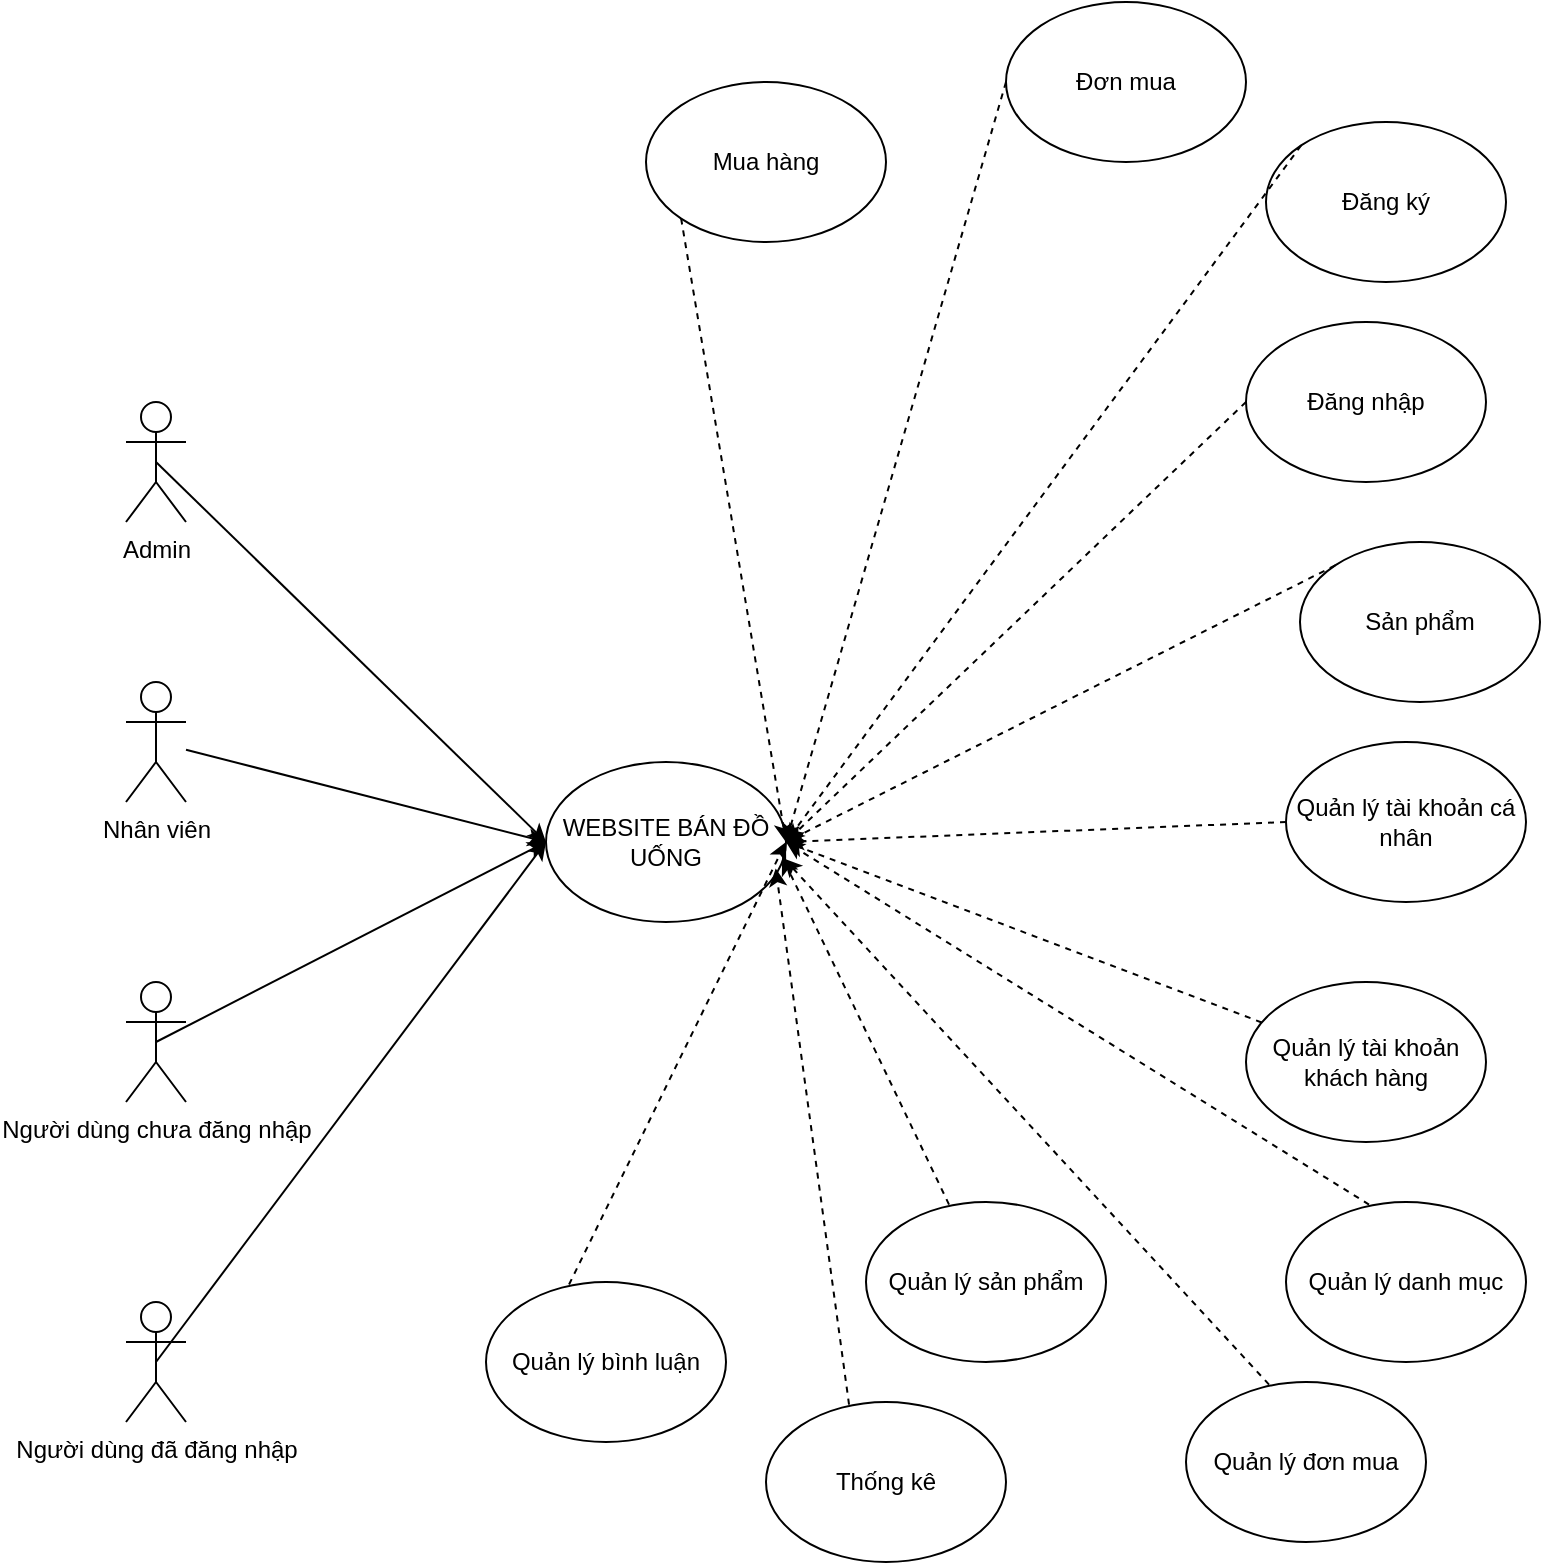 <mxfile version="22.1.2" type="github" pages="2">
  <diagram name="Trang-1" id="LE5ST5JqmTWKM6O9tlin">
    <mxGraphModel dx="1189" dy="754" grid="1" gridSize="10" guides="1" tooltips="1" connect="1" arrows="1" fold="1" page="1" pageScale="1" pageWidth="827" pageHeight="1169" math="0" shadow="0">
      <root>
        <mxCell id="0" />
        <mxCell id="1" parent="0" />
        <mxCell id="e_DF6yTAuLV_D-v6HtF5-1" value="Người dùng chưa đăng nhập" style="shape=umlActor;verticalLabelPosition=bottom;verticalAlign=top;html=1;outlineConnect=0;" parent="1" vertex="1">
          <mxGeometry x="120" y="530" width="30" height="60" as="geometry" />
        </mxCell>
        <mxCell id="e_DF6yTAuLV_D-v6HtF5-3" value="Admin" style="shape=umlActor;verticalLabelPosition=bottom;verticalAlign=top;html=1;outlineConnect=0;" parent="1" vertex="1">
          <mxGeometry x="120" y="240" width="30" height="60" as="geometry" />
        </mxCell>
        <mxCell id="e_DF6yTAuLV_D-v6HtF5-4" value="Người dùng đã đăng nhập" style="shape=umlActor;verticalLabelPosition=bottom;verticalAlign=top;html=1;outlineConnect=0;" parent="1" vertex="1">
          <mxGeometry x="120" y="690" width="30" height="60" as="geometry" />
        </mxCell>
        <mxCell id="e_DF6yTAuLV_D-v6HtF5-5" value="Nhân viên" style="shape=umlActor;verticalLabelPosition=bottom;verticalAlign=top;html=1;outlineConnect=0;" parent="1" vertex="1">
          <mxGeometry x="120" y="380" width="30" height="60" as="geometry" />
        </mxCell>
        <mxCell id="e_DF6yTAuLV_D-v6HtF5-9" value="WEBSITE BÁN ĐỒ UỐNG" style="ellipse;whiteSpace=wrap;html=1;" parent="1" vertex="1">
          <mxGeometry x="330" y="420" width="120" height="80" as="geometry" />
        </mxCell>
        <mxCell id="e_DF6yTAuLV_D-v6HtF5-11" value="" style="endArrow=classic;html=1;rounded=0;entryX=0;entryY=0.5;entryDx=0;entryDy=0;exitX=0.5;exitY=0.5;exitDx=0;exitDy=0;exitPerimeter=0;" parent="1" source="e_DF6yTAuLV_D-v6HtF5-1" target="e_DF6yTAuLV_D-v6HtF5-9" edge="1">
          <mxGeometry width="50" height="50" relative="1" as="geometry">
            <mxPoint x="150" y="570" as="sourcePoint" />
            <mxPoint x="200" y="520" as="targetPoint" />
          </mxGeometry>
        </mxCell>
        <mxCell id="e_DF6yTAuLV_D-v6HtF5-12" value="" style="endArrow=classic;html=1;rounded=0;entryX=0;entryY=0.5;entryDx=0;entryDy=0;exitX=0.5;exitY=0.5;exitDx=0;exitDy=0;exitPerimeter=0;" parent="1" source="e_DF6yTAuLV_D-v6HtF5-4" target="e_DF6yTAuLV_D-v6HtF5-9" edge="1">
          <mxGeometry width="50" height="50" relative="1" as="geometry">
            <mxPoint x="150" y="570" as="sourcePoint" />
            <mxPoint x="200" y="520" as="targetPoint" />
          </mxGeometry>
        </mxCell>
        <mxCell id="e_DF6yTAuLV_D-v6HtF5-13" value="" style="endArrow=classic;html=1;rounded=0;entryX=0;entryY=0.5;entryDx=0;entryDy=0;" parent="1" source="e_DF6yTAuLV_D-v6HtF5-5" target="e_DF6yTAuLV_D-v6HtF5-9" edge="1">
          <mxGeometry width="50" height="50" relative="1" as="geometry">
            <mxPoint x="150" y="570" as="sourcePoint" />
            <mxPoint x="200" y="520" as="targetPoint" />
          </mxGeometry>
        </mxCell>
        <mxCell id="e_DF6yTAuLV_D-v6HtF5-14" value="" style="endArrow=classic;html=1;rounded=0;entryX=0;entryY=0.5;entryDx=0;entryDy=0;exitX=0.5;exitY=0.5;exitDx=0;exitDy=0;exitPerimeter=0;" parent="1" source="e_DF6yTAuLV_D-v6HtF5-3" target="e_DF6yTAuLV_D-v6HtF5-9" edge="1">
          <mxGeometry width="50" height="50" relative="1" as="geometry">
            <mxPoint x="150" y="570" as="sourcePoint" />
            <mxPoint x="200" y="520" as="targetPoint" />
          </mxGeometry>
        </mxCell>
        <mxCell id="e_DF6yTAuLV_D-v6HtF5-16" value="Sản phẩm" style="ellipse;whiteSpace=wrap;html=1;" parent="1" vertex="1">
          <mxGeometry x="707" y="310" width="120" height="80" as="geometry" />
        </mxCell>
        <mxCell id="e_DF6yTAuLV_D-v6HtF5-17" value="Đăng ký" style="ellipse;whiteSpace=wrap;html=1;" parent="1" vertex="1">
          <mxGeometry x="690" y="100" width="120" height="80" as="geometry" />
        </mxCell>
        <mxCell id="e_DF6yTAuLV_D-v6HtF5-18" value="Đơn mua" style="ellipse;whiteSpace=wrap;html=1;" parent="1" vertex="1">
          <mxGeometry x="560" y="40" width="120" height="80" as="geometry" />
        </mxCell>
        <mxCell id="e_DF6yTAuLV_D-v6HtF5-19" value="Quản lý tài khoản cá nhân" style="ellipse;whiteSpace=wrap;html=1;" parent="1" vertex="1">
          <mxGeometry x="700" y="410" width="120" height="80" as="geometry" />
        </mxCell>
        <mxCell id="e_DF6yTAuLV_D-v6HtF5-20" value="Mua hàng" style="ellipse;whiteSpace=wrap;html=1;" parent="1" vertex="1">
          <mxGeometry x="380" y="80" width="120" height="80" as="geometry" />
        </mxCell>
        <mxCell id="e_DF6yTAuLV_D-v6HtF5-24" value="" style="endArrow=classic;html=1;rounded=0;entryX=1;entryY=0.5;entryDx=0;entryDy=0;exitX=0;exitY=1;exitDx=0;exitDy=0;dashed=1;" parent="1" source="e_DF6yTAuLV_D-v6HtF5-20" target="e_DF6yTAuLV_D-v6HtF5-9" edge="1">
          <mxGeometry width="50" height="50" relative="1" as="geometry">
            <mxPoint x="410" y="570" as="sourcePoint" />
            <mxPoint x="460" y="520" as="targetPoint" />
          </mxGeometry>
        </mxCell>
        <mxCell id="e_DF6yTAuLV_D-v6HtF5-25" value="" style="endArrow=classic;html=1;rounded=0;entryX=1;entryY=0.5;entryDx=0;entryDy=0;exitX=0;exitY=0.5;exitDx=0;exitDy=0;dashed=1;" parent="1" source="e_DF6yTAuLV_D-v6HtF5-19" target="e_DF6yTAuLV_D-v6HtF5-9" edge="1">
          <mxGeometry width="50" height="50" relative="1" as="geometry">
            <mxPoint x="410" y="570" as="sourcePoint" />
            <mxPoint x="460" y="520" as="targetPoint" />
          </mxGeometry>
        </mxCell>
        <mxCell id="e_DF6yTAuLV_D-v6HtF5-26" value="" style="endArrow=classic;html=1;rounded=0;entryX=1;entryY=0.5;entryDx=0;entryDy=0;exitX=0;exitY=0.5;exitDx=0;exitDy=0;dashed=1;" parent="1" source="e_DF6yTAuLV_D-v6HtF5-18" target="e_DF6yTAuLV_D-v6HtF5-9" edge="1">
          <mxGeometry width="50" height="50" relative="1" as="geometry">
            <mxPoint x="410" y="570" as="sourcePoint" />
            <mxPoint x="460" y="520" as="targetPoint" />
          </mxGeometry>
        </mxCell>
        <mxCell id="e_DF6yTAuLV_D-v6HtF5-27" value="" style="endArrow=classic;html=1;rounded=0;exitX=0;exitY=0;exitDx=0;exitDy=0;dashed=1;" parent="1" source="e_DF6yTAuLV_D-v6HtF5-17" edge="1">
          <mxGeometry width="50" height="50" relative="1" as="geometry">
            <mxPoint x="410" y="570" as="sourcePoint" />
            <mxPoint x="450" y="460" as="targetPoint" />
          </mxGeometry>
        </mxCell>
        <mxCell id="e_DF6yTAuLV_D-v6HtF5-28" value="" style="endArrow=classic;html=1;rounded=0;entryX=1;entryY=0.5;entryDx=0;entryDy=0;exitX=0;exitY=0;exitDx=0;exitDy=0;dashed=1;" parent="1" source="e_DF6yTAuLV_D-v6HtF5-16" target="e_DF6yTAuLV_D-v6HtF5-9" edge="1">
          <mxGeometry width="50" height="50" relative="1" as="geometry">
            <mxPoint x="410" y="570" as="sourcePoint" />
            <mxPoint x="460" y="520" as="targetPoint" />
          </mxGeometry>
        </mxCell>
        <mxCell id="9szWvoPitaLKR_dvQlTz-1" value="Quản lý tài khoản khách hàng" style="ellipse;whiteSpace=wrap;html=1;" parent="1" vertex="1">
          <mxGeometry x="680" y="530" width="120" height="80" as="geometry" />
        </mxCell>
        <mxCell id="9szWvoPitaLKR_dvQlTz-2" value="Đăng nhập" style="ellipse;whiteSpace=wrap;html=1;" parent="1" vertex="1">
          <mxGeometry x="680" y="200" width="120" height="80" as="geometry" />
        </mxCell>
        <mxCell id="9szWvoPitaLKR_dvQlTz-3" value="" style="endArrow=classic;html=1;rounded=0;exitX=0;exitY=0.5;exitDx=0;exitDy=0;entryX=1;entryY=0.5;entryDx=0;entryDy=0;dashed=1;" parent="1" source="9szWvoPitaLKR_dvQlTz-2" target="e_DF6yTAuLV_D-v6HtF5-9" edge="1">
          <mxGeometry width="50" height="50" relative="1" as="geometry">
            <mxPoint x="735" y="282" as="sourcePoint" />
            <mxPoint x="460" y="470" as="targetPoint" />
          </mxGeometry>
        </mxCell>
        <mxCell id="9szWvoPitaLKR_dvQlTz-4" value="" style="endArrow=classic;html=1;rounded=0;entryX=1;entryY=0.5;entryDx=0;entryDy=0;dashed=1;" parent="1" source="9szWvoPitaLKR_dvQlTz-1" target="e_DF6yTAuLV_D-v6HtF5-9" edge="1">
          <mxGeometry width="50" height="50" relative="1" as="geometry">
            <mxPoint x="745" y="292" as="sourcePoint" />
            <mxPoint x="470" y="480" as="targetPoint" />
          </mxGeometry>
        </mxCell>
        <mxCell id="9szWvoPitaLKR_dvQlTz-5" value="Quản lý danh mục" style="ellipse;whiteSpace=wrap;html=1;" parent="1" vertex="1">
          <mxGeometry x="700" y="640" width="120" height="80" as="geometry" />
        </mxCell>
        <mxCell id="9szWvoPitaLKR_dvQlTz-6" value="" style="endArrow=classic;html=1;rounded=0;exitX=0.346;exitY=0.016;exitDx=0;exitDy=0;exitPerimeter=0;entryX=1;entryY=0.5;entryDx=0;entryDy=0;dashed=1;" parent="1" source="9szWvoPitaLKR_dvQlTz-5" target="e_DF6yTAuLV_D-v6HtF5-9" edge="1">
          <mxGeometry width="50" height="50" relative="1" as="geometry">
            <mxPoint x="655" y="648" as="sourcePoint" />
            <mxPoint x="400" y="570" as="targetPoint" />
          </mxGeometry>
        </mxCell>
        <mxCell id="9szWvoPitaLKR_dvQlTz-7" value="Quản lý sản phẩm" style="ellipse;whiteSpace=wrap;html=1;" parent="1" vertex="1">
          <mxGeometry x="490" y="640" width="120" height="80" as="geometry" />
        </mxCell>
        <mxCell id="9szWvoPitaLKR_dvQlTz-8" value="" style="endArrow=classic;html=1;rounded=0;exitX=0.346;exitY=0.016;exitDx=0;exitDy=0;exitPerimeter=0;entryX=0.984;entryY=0.592;entryDx=0;entryDy=0;entryPerimeter=0;dashed=1;" parent="1" source="9szWvoPitaLKR_dvQlTz-7" target="e_DF6yTAuLV_D-v6HtF5-9" edge="1">
          <mxGeometry width="50" height="50" relative="1" as="geometry">
            <mxPoint x="610" y="678" as="sourcePoint" />
            <mxPoint x="355" y="600" as="targetPoint" />
          </mxGeometry>
        </mxCell>
        <mxCell id="9szWvoPitaLKR_dvQlTz-9" value="Quản lý đơn mua" style="ellipse;whiteSpace=wrap;html=1;" parent="1" vertex="1">
          <mxGeometry x="650" y="730" width="120" height="80" as="geometry" />
        </mxCell>
        <mxCell id="9szWvoPitaLKR_dvQlTz-10" value="" style="endArrow=classic;html=1;rounded=0;exitX=0.346;exitY=0.016;exitDx=0;exitDy=0;exitPerimeter=0;entryX=0.991;entryY=0.603;entryDx=0;entryDy=0;entryPerimeter=0;dashed=1;" parent="1" source="9szWvoPitaLKR_dvQlTz-9" target="e_DF6yTAuLV_D-v6HtF5-9" edge="1">
          <mxGeometry width="50" height="50" relative="1" as="geometry">
            <mxPoint x="555" y="713" as="sourcePoint" />
            <mxPoint x="300" y="635" as="targetPoint" />
          </mxGeometry>
        </mxCell>
        <mxCell id="9szWvoPitaLKR_dvQlTz-11" value="Thống kê" style="ellipse;whiteSpace=wrap;html=1;" parent="1" vertex="1">
          <mxGeometry x="440" y="740" width="120" height="80" as="geometry" />
        </mxCell>
        <mxCell id="9szWvoPitaLKR_dvQlTz-12" value="" style="endArrow=classic;html=1;rounded=0;exitX=0.346;exitY=0.016;exitDx=0;exitDy=0;exitPerimeter=0;entryX=0.957;entryY=0.665;entryDx=0;entryDy=0;entryPerimeter=0;dashed=1;" parent="1" source="9szWvoPitaLKR_dvQlTz-11" target="e_DF6yTAuLV_D-v6HtF5-9" edge="1">
          <mxGeometry width="50" height="50" relative="1" as="geometry">
            <mxPoint x="615" y="688" as="sourcePoint" />
            <mxPoint x="360" y="610" as="targetPoint" />
          </mxGeometry>
        </mxCell>
        <mxCell id="9szWvoPitaLKR_dvQlTz-13" value="Quản lý bình luận" style="ellipse;whiteSpace=wrap;html=1;" parent="1" vertex="1">
          <mxGeometry x="300" y="680" width="120" height="80" as="geometry" />
        </mxCell>
        <mxCell id="9szWvoPitaLKR_dvQlTz-14" value="" style="endArrow=classic;html=1;rounded=0;exitX=0.346;exitY=0.016;exitDx=0;exitDy=0;exitPerimeter=0;entryX=1;entryY=0.5;entryDx=0;entryDy=0;dashed=1;" parent="1" source="9szWvoPitaLKR_dvQlTz-13" target="e_DF6yTAuLV_D-v6HtF5-9" edge="1">
          <mxGeometry width="50" height="50" relative="1" as="geometry">
            <mxPoint x="565" y="662" as="sourcePoint" />
            <mxPoint x="310" y="584" as="targetPoint" />
          </mxGeometry>
        </mxCell>
      </root>
    </mxGraphModel>
  </diagram>
  <diagram id="Zil39-c4zS7XawyliA8Z" name="Trang-2">
    <mxGraphModel dx="1929" dy="1091" grid="1" gridSize="10" guides="1" tooltips="1" connect="1" arrows="1" fold="1" page="1" pageScale="1" pageWidth="827" pageHeight="1169" math="0" shadow="0">
      <root>
        <mxCell id="0" />
        <mxCell id="1" parent="0" />
        <mxCell id="gdIYdDyOoyrGE-L6zh9g-1" value="Admin" style="shape=umlActor;verticalLabelPosition=bottom;verticalAlign=top;html=1;outlineConnect=0;" parent="1" vertex="1">
          <mxGeometry x="100" y="80" width="30" height="60" as="geometry" />
        </mxCell>
        <mxCell id="gdIYdDyOoyrGE-L6zh9g-2" value="Chức năng đăng nhập quản trị viên" style="ellipse;whiteSpace=wrap;html=1;" parent="1" vertex="1">
          <mxGeometry x="300" y="130" width="120" height="80" as="geometry" />
        </mxCell>
        <mxCell id="gdIYdDyOoyrGE-L6zh9g-3" value="Nhân viên" style="shape=umlActor;verticalLabelPosition=bottom;verticalAlign=top;html=1;outlineConnect=0;" parent="1" vertex="1">
          <mxGeometry x="100" y="210" width="30" height="60" as="geometry" />
        </mxCell>
        <mxCell id="gdIYdDyOoyrGE-L6zh9g-4" value="Chức năng đăng nhập" style="ellipse;whiteSpace=wrap;html=1;" parent="1" vertex="1">
          <mxGeometry x="590" y="130" width="120" height="80" as="geometry" />
        </mxCell>
        <mxCell id="gdIYdDyOoyrGE-L6zh9g-5" value="" style="endArrow=classic;html=1;rounded=0;entryX=0;entryY=0.5;entryDx=0;entryDy=0;exitX=0.5;exitY=0.5;exitDx=0;exitDy=0;exitPerimeter=0;" parent="1" source="gdIYdDyOoyrGE-L6zh9g-3" target="gdIYdDyOoyrGE-L6zh9g-2" edge="1">
          <mxGeometry width="50" height="50" relative="1" as="geometry">
            <mxPoint x="190" y="240" as="sourcePoint" />
            <mxPoint x="240" y="190" as="targetPoint" />
          </mxGeometry>
        </mxCell>
        <mxCell id="gdIYdDyOoyrGE-L6zh9g-6" value="" style="endArrow=classic;html=1;rounded=0;entryX=0;entryY=0.5;entryDx=0;entryDy=0;exitX=0.5;exitY=0.5;exitDx=0;exitDy=0;exitPerimeter=0;" parent="1" source="gdIYdDyOoyrGE-L6zh9g-1" target="gdIYdDyOoyrGE-L6zh9g-2" edge="1">
          <mxGeometry width="50" height="50" relative="1" as="geometry">
            <mxPoint x="260" y="220" as="sourcePoint" />
            <mxPoint x="310" y="170" as="targetPoint" />
          </mxGeometry>
        </mxCell>
        <mxCell id="gdIYdDyOoyrGE-L6zh9g-7" value="" style="endArrow=classic;html=1;rounded=0;entryX=1;entryY=0.5;entryDx=0;entryDy=0;exitX=0;exitY=0.5;exitDx=0;exitDy=0;" parent="1" source="gdIYdDyOoyrGE-L6zh9g-4" target="gdIYdDyOoyrGE-L6zh9g-2" edge="1">
          <mxGeometry width="50" height="50" relative="1" as="geometry">
            <mxPoint x="440" y="240" as="sourcePoint" />
            <mxPoint x="490" y="190" as="targetPoint" />
          </mxGeometry>
        </mxCell>
        <mxCell id="gdIYdDyOoyrGE-L6zh9g-8" value="Người dùng" style="shape=umlActor;verticalLabelPosition=bottom;verticalAlign=top;html=1;outlineConnect=0;" parent="1" vertex="1">
          <mxGeometry x="110" y="450" width="30" height="60" as="geometry" />
        </mxCell>
        <mxCell id="gdIYdDyOoyrGE-L6zh9g-9" value="Chức năng đăng nhập của người dùng" style="ellipse;whiteSpace=wrap;html=1;" parent="1" vertex="1">
          <mxGeometry x="310" y="440" width="150" height="90" as="geometry" />
        </mxCell>
        <mxCell id="gdIYdDyOoyrGE-L6zh9g-10" value="Chức năng quên mật khẩu" style="ellipse;whiteSpace=wrap;html=1;" parent="1" vertex="1">
          <mxGeometry x="600" y="545" width="120" height="80" as="geometry" />
        </mxCell>
        <mxCell id="gdIYdDyOoyrGE-L6zh9g-11" value="Chức năng đăng nhập" style="ellipse;whiteSpace=wrap;html=1;" parent="1" vertex="1">
          <mxGeometry x="600" y="380" width="120" height="80" as="geometry" />
        </mxCell>
        <mxCell id="gdIYdDyOoyrGE-L6zh9g-12" value="" style="endArrow=classic;html=1;rounded=0;exitX=0.5;exitY=0.5;exitDx=0;exitDy=0;exitPerimeter=0;" parent="1" source="gdIYdDyOoyrGE-L6zh9g-8" edge="1">
          <mxGeometry width="50" height="50" relative="1" as="geometry">
            <mxPoint x="270" y="530" as="sourcePoint" />
            <mxPoint x="310" y="480" as="targetPoint" />
          </mxGeometry>
        </mxCell>
        <mxCell id="gdIYdDyOoyrGE-L6zh9g-13" value="" style="endArrow=classic;html=1;rounded=0;exitX=-0.011;exitY=0.553;exitDx=0;exitDy=0;exitPerimeter=0;entryX=1;entryY=0.5;entryDx=0;entryDy=0;" parent="1" target="gdIYdDyOoyrGE-L6zh9g-9" edge="1">
          <mxGeometry width="50" height="50" relative="1" as="geometry">
            <mxPoint x="600.0" y="424.24" as="sourcePoint" />
            <mxPoint x="427.712" y="466.338" as="targetPoint" />
          </mxGeometry>
        </mxCell>
        <mxCell id="gdIYdDyOoyrGE-L6zh9g-14" value="" style="endArrow=classic;html=1;rounded=0;entryX=0.989;entryY=0.421;entryDx=0;entryDy=0;entryPerimeter=0;exitX=0;exitY=0.5;exitDx=0;exitDy=0;" parent="1" source="gdIYdDyOoyrGE-L6zh9g-10" target="gdIYdDyOoyrGE-L6zh9g-9" edge="1">
          <mxGeometry width="50" height="50" relative="1" as="geometry">
            <mxPoint x="440" y="570" as="sourcePoint" />
            <mxPoint x="490" y="520" as="targetPoint" />
          </mxGeometry>
        </mxCell>
        <mxCell id="gdIYdDyOoyrGE-L6zh9g-30" value="Chức năng nhập mã giảm giá" style="ellipse;whiteSpace=wrap;html=1;" parent="1" vertex="1">
          <mxGeometry x="600" y="1010" width="120" height="80" as="geometry" />
        </mxCell>
        <mxCell id="gdIYdDyOoyrGE-L6zh9g-31" value="Người dùng chưa đăng nhập" style="shape=umlActor;verticalLabelPosition=bottom;verticalAlign=top;html=1;outlineConnect=0;" parent="1" vertex="1">
          <mxGeometry x="100" y="772.5" width="30" height="60" as="geometry" />
        </mxCell>
        <mxCell id="gdIYdDyOoyrGE-L6zh9g-32" value="Chức năng mua hàng" style="ellipse;whiteSpace=wrap;html=1;" parent="1" vertex="1">
          <mxGeometry x="300" y="807.5" width="145" height="95" as="geometry" />
        </mxCell>
        <mxCell id="gdIYdDyOoyrGE-L6zh9g-33" value="Người dùng đã đăng nhập" style="shape=umlActor;verticalLabelPosition=bottom;verticalAlign=top;html=1;outlineConnect=0;" parent="1" vertex="1">
          <mxGeometry x="100" y="902.5" width="30" height="60" as="geometry" />
        </mxCell>
        <mxCell id="gdIYdDyOoyrGE-L6zh9g-34" value="Nhập thông tin mua hàng" style="ellipse;whiteSpace=wrap;html=1;" parent="1" vertex="1">
          <mxGeometry x="590" y="822.5" width="120" height="80" as="geometry" />
        </mxCell>
        <mxCell id="gdIYdDyOoyrGE-L6zh9g-35" value="" style="endArrow=classic;html=1;rounded=0;entryX=0;entryY=0.5;entryDx=0;entryDy=0;exitX=0.5;exitY=0.5;exitDx=0;exitDy=0;exitPerimeter=0;" parent="1" source="gdIYdDyOoyrGE-L6zh9g-33" target="gdIYdDyOoyrGE-L6zh9g-32" edge="1">
          <mxGeometry width="50" height="50" relative="1" as="geometry">
            <mxPoint x="190" y="932.5" as="sourcePoint" />
            <mxPoint x="240" y="882.5" as="targetPoint" />
          </mxGeometry>
        </mxCell>
        <mxCell id="gdIYdDyOoyrGE-L6zh9g-36" value="" style="endArrow=classic;html=1;rounded=0;entryX=0;entryY=0.5;entryDx=0;entryDy=0;exitX=0.5;exitY=0.5;exitDx=0;exitDy=0;exitPerimeter=0;" parent="1" source="gdIYdDyOoyrGE-L6zh9g-31" target="gdIYdDyOoyrGE-L6zh9g-32" edge="1">
          <mxGeometry width="50" height="50" relative="1" as="geometry">
            <mxPoint x="260" y="912.5" as="sourcePoint" />
            <mxPoint x="310" y="862.5" as="targetPoint" />
          </mxGeometry>
        </mxCell>
        <mxCell id="gdIYdDyOoyrGE-L6zh9g-37" value="" style="endArrow=classic;html=1;rounded=0;entryX=1;entryY=0.5;entryDx=0;entryDy=0;exitX=0;exitY=0.5;exitDx=0;exitDy=0;" parent="1" source="gdIYdDyOoyrGE-L6zh9g-34" target="gdIYdDyOoyrGE-L6zh9g-32" edge="1">
          <mxGeometry width="50" height="50" relative="1" as="geometry">
            <mxPoint x="440" y="932.5" as="sourcePoint" />
            <mxPoint x="490" y="882.5" as="targetPoint" />
          </mxGeometry>
        </mxCell>
        <mxCell id="gdIYdDyOoyrGE-L6zh9g-39" value="Thêm giỏ hàng" style="ellipse;whiteSpace=wrap;html=1;" parent="1" vertex="1">
          <mxGeometry x="590" y="687.5" width="120" height="80" as="geometry" />
        </mxCell>
        <mxCell id="gdIYdDyOoyrGE-L6zh9g-40" value="" style="endArrow=classic;html=1;rounded=0;exitX=0.037;exitY=0.299;exitDx=0;exitDy=0;exitPerimeter=0;" parent="1" source="gdIYdDyOoyrGE-L6zh9g-30" edge="1">
          <mxGeometry width="50" height="50" relative="1" as="geometry">
            <mxPoint x="600" y="1042.5" as="sourcePoint" />
            <mxPoint x="445" y="857.5" as="targetPoint" />
          </mxGeometry>
        </mxCell>
        <mxCell id="gdIYdDyOoyrGE-L6zh9g-41" value="" style="endArrow=classic;html=1;rounded=0;exitX=0;exitY=0.5;exitDx=0;exitDy=0;entryX=0.993;entryY=0.532;entryDx=0;entryDy=0;entryPerimeter=0;" parent="1" source="gdIYdDyOoyrGE-L6zh9g-39" target="gdIYdDyOoyrGE-L6zh9g-32" edge="1">
          <mxGeometry width="50" height="50" relative="1" as="geometry">
            <mxPoint x="385" y="897.5" as="sourcePoint" />
            <mxPoint x="415" y="867.5" as="targetPoint" />
          </mxGeometry>
        </mxCell>
        <mxCell id="ChWsdMEYth3BgmR_pN5C-75" value="Admin" style="shape=umlActor;verticalLabelPosition=bottom;verticalAlign=top;html=1;outlineConnect=0;" parent="1" vertex="1">
          <mxGeometry x="1990" y="190" width="30" height="60" as="geometry" />
        </mxCell>
        <mxCell id="ChWsdMEYth3BgmR_pN5C-76" value="WEBSITE BÁN ĐỒ UỐNG" style="rounded=1;whiteSpace=wrap;html=1;" parent="1" vertex="1">
          <mxGeometry x="1710" y="535" width="120" height="60" as="geometry" />
        </mxCell>
        <mxCell id="ChWsdMEYth3BgmR_pN5C-77" value="Người dùng đã đăng nhập" style="shape=umlActor;verticalLabelPosition=bottom;verticalAlign=top;html=1;outlineConnect=0;" parent="1" vertex="1">
          <mxGeometry x="1980" y="910" width="30" height="60" as="geometry" />
        </mxCell>
        <mxCell id="ChWsdMEYth3BgmR_pN5C-78" value="Người dùng đã đăng nhập" style="shape=umlActor;verticalLabelPosition=bottom;verticalAlign=top;html=1;outlineConnect=0;" parent="1" vertex="1">
          <mxGeometry x="2070" y="535" width="30" height="60" as="geometry" />
        </mxCell>
        <mxCell id="ChWsdMEYth3BgmR_pN5C-79" value="&amp;nbsp;Quản lý danh mục" style="ellipse;whiteSpace=wrap;html=1;" parent="1" vertex="1">
          <mxGeometry x="1935" y="20" width="120" height="80" as="geometry" />
        </mxCell>
        <mxCell id="ChWsdMEYth3BgmR_pN5C-80" value="&amp;nbsp;Quản lý sản phẩm" style="ellipse;whiteSpace=wrap;html=1;" parent="1" vertex="1">
          <mxGeometry x="2130" y="30" width="120" height="80" as="geometry" />
        </mxCell>
        <mxCell id="ChWsdMEYth3BgmR_pN5C-81" value="&amp;nbsp;Quản lý tài khoản khách hàng" style="ellipse;whiteSpace=wrap;html=1;" parent="1" vertex="1">
          <mxGeometry x="2280" y="70" width="120" height="80" as="geometry" />
        </mxCell>
        <mxCell id="ChWsdMEYth3BgmR_pN5C-82" value="Quản&amp;nbsp; lý bình luận" style="ellipse;whiteSpace=wrap;html=1;" parent="1" vertex="1">
          <mxGeometry x="2210" y="180" width="120" height="80" as="geometry" />
        </mxCell>
        <mxCell id="ChWsdMEYth3BgmR_pN5C-83" value="" style="endArrow=classic;html=1;rounded=0;entryX=0;entryY=1;entryDx=0;entryDy=0;exitX=0.5;exitY=0.5;exitDx=0;exitDy=0;exitPerimeter=0;" parent="1" source="ChWsdMEYth3BgmR_pN5C-75" target="ChWsdMEYth3BgmR_pN5C-79" edge="1">
          <mxGeometry width="50" height="50" relative="1" as="geometry">
            <mxPoint x="2010" y="270" as="sourcePoint" />
            <mxPoint x="2060" y="220" as="targetPoint" />
          </mxGeometry>
        </mxCell>
        <mxCell id="ChWsdMEYth3BgmR_pN5C-84" value="" style="endArrow=classic;html=1;rounded=0;entryX=0;entryY=0;entryDx=0;entryDy=0;exitX=0.5;exitY=0.5;exitDx=0;exitDy=0;exitPerimeter=0;" parent="1" source="ChWsdMEYth3BgmR_pN5C-75" target="ChWsdMEYth3BgmR_pN5C-82" edge="1">
          <mxGeometry width="50" height="50" relative="1" as="geometry">
            <mxPoint x="2070" y="300" as="sourcePoint" />
            <mxPoint x="2110" y="250" as="targetPoint" />
          </mxGeometry>
        </mxCell>
        <mxCell id="ChWsdMEYth3BgmR_pN5C-85" value="" style="endArrow=classic;html=1;rounded=0;entryX=0;entryY=0.5;entryDx=0;entryDy=0;exitX=0.5;exitY=0.5;exitDx=0;exitDy=0;exitPerimeter=0;" parent="1" source="ChWsdMEYth3BgmR_pN5C-75" target="ChWsdMEYth3BgmR_pN5C-81" edge="1">
          <mxGeometry width="50" height="50" relative="1" as="geometry">
            <mxPoint x="2070" y="300" as="sourcePoint" />
            <mxPoint x="2120" y="250" as="targetPoint" />
          </mxGeometry>
        </mxCell>
        <mxCell id="ChWsdMEYth3BgmR_pN5C-86" value="" style="endArrow=classic;html=1;rounded=0;entryX=0;entryY=1;entryDx=0;entryDy=0;exitX=0.5;exitY=0.5;exitDx=0;exitDy=0;exitPerimeter=0;" parent="1" source="ChWsdMEYth3BgmR_pN5C-75" target="ChWsdMEYth3BgmR_pN5C-80" edge="1">
          <mxGeometry width="50" height="50" relative="1" as="geometry">
            <mxPoint x="2070" y="300" as="sourcePoint" />
            <mxPoint x="2120" y="250" as="targetPoint" />
          </mxGeometry>
        </mxCell>
        <mxCell id="ChWsdMEYth3BgmR_pN5C-87" value="" style="endArrow=classic;html=1;rounded=0;entryX=0.942;entryY=-0.006;entryDx=0;entryDy=0;entryPerimeter=0;exitX=0.5;exitY=0.5;exitDx=0;exitDy=0;exitPerimeter=0;" parent="1" source="ChWsdMEYth3BgmR_pN5C-75" target="ChWsdMEYth3BgmR_pN5C-76" edge="1">
          <mxGeometry width="50" height="50" relative="1" as="geometry">
            <mxPoint x="2070" y="370" as="sourcePoint" />
            <mxPoint x="2120" y="320" as="targetPoint" />
          </mxGeometry>
        </mxCell>
        <mxCell id="ChWsdMEYth3BgmR_pN5C-88" value="" style="endArrow=classic;html=1;rounded=0;entryX=0.918;entryY=0.978;entryDx=0;entryDy=0;entryPerimeter=0;exitX=0.5;exitY=0.5;exitDx=0;exitDy=0;exitPerimeter=0;" parent="1" source="ChWsdMEYth3BgmR_pN5C-77" target="ChWsdMEYth3BgmR_pN5C-76" edge="1">
          <mxGeometry width="50" height="50" relative="1" as="geometry">
            <mxPoint x="1920" y="480" as="sourcePoint" />
            <mxPoint x="1970" y="430" as="targetPoint" />
          </mxGeometry>
        </mxCell>
        <mxCell id="ChWsdMEYth3BgmR_pN5C-89" value="" style="endArrow=classic;html=1;rounded=0;entryX=1;entryY=0.5;entryDx=0;entryDy=0;exitX=0.5;exitY=0.5;exitDx=0;exitDy=0;exitPerimeter=0;" parent="1" source="ChWsdMEYth3BgmR_pN5C-78" target="ChWsdMEYth3BgmR_pN5C-76" edge="1">
          <mxGeometry width="50" height="50" relative="1" as="geometry">
            <mxPoint x="1920" y="480" as="sourcePoint" />
            <mxPoint x="1970" y="430" as="targetPoint" />
          </mxGeometry>
        </mxCell>
        <mxCell id="ChWsdMEYth3BgmR_pN5C-90" value="Tìm kiếm sản phẩm" style="ellipse;whiteSpace=wrap;html=1;" parent="1" vertex="1">
          <mxGeometry x="2180" y="350" width="120" height="80" as="geometry" />
        </mxCell>
        <mxCell id="ChWsdMEYth3BgmR_pN5C-91" value="Xem chi tiết sản phẩm" style="ellipse;whiteSpace=wrap;html=1;" parent="1" vertex="1">
          <mxGeometry x="2040" y="380" width="120" height="80" as="geometry" />
        </mxCell>
        <mxCell id="ChWsdMEYth3BgmR_pN5C-92" value="Mua hàng và thanh toán" style="ellipse;whiteSpace=wrap;html=1;" parent="1" vertex="1">
          <mxGeometry x="2310" y="515" width="120" height="80" as="geometry" />
        </mxCell>
        <mxCell id="ChWsdMEYth3BgmR_pN5C-93" value="Thêm sản phẩm vào giỏ hàng" style="ellipse;whiteSpace=wrap;html=1;" parent="1" vertex="1">
          <mxGeometry x="2290" y="420" width="120" height="80" as="geometry" />
        </mxCell>
        <mxCell id="ChWsdMEYth3BgmR_pN5C-94" value="Tìm kiếm sản phẩm" style="ellipse;whiteSpace=wrap;html=1;" parent="1" vertex="1">
          <mxGeometry x="2290" y="620" width="120" height="80" as="geometry" />
        </mxCell>
        <mxCell id="ChWsdMEYth3BgmR_pN5C-95" value="Đăng nhập, đăng ký, cập nhật thông&amp;nbsp; tài khoản" style="ellipse;whiteSpace=wrap;html=1;" parent="1" vertex="1">
          <mxGeometry x="2190" y="680" width="130" height="80" as="geometry" />
        </mxCell>
        <mxCell id="ChWsdMEYth3BgmR_pN5C-96" value="Bình luận" style="ellipse;whiteSpace=wrap;html=1;" parent="1" vertex="1">
          <mxGeometry x="2040" y="660" width="120" height="80" as="geometry" />
        </mxCell>
        <mxCell id="ChWsdMEYth3BgmR_pN5C-97" value="" style="endArrow=classic;html=1;rounded=0;entryX=0.5;entryY=0;entryDx=0;entryDy=0;exitX=0.5;exitY=0.5;exitDx=0;exitDy=0;exitPerimeter=0;" parent="1" source="ChWsdMEYth3BgmR_pN5C-78" target="ChWsdMEYth3BgmR_pN5C-96" edge="1">
          <mxGeometry width="50" height="50" relative="1" as="geometry">
            <mxPoint x="2030" y="600" as="sourcePoint" />
            <mxPoint x="2080" y="550" as="targetPoint" />
          </mxGeometry>
        </mxCell>
        <mxCell id="ChWsdMEYth3BgmR_pN5C-98" value="" style="endArrow=classic;html=1;rounded=0;exitX=0.5;exitY=0.5;exitDx=0;exitDy=0;exitPerimeter=0;" parent="1" source="ChWsdMEYth3BgmR_pN5C-78" target="ChWsdMEYth3BgmR_pN5C-95" edge="1">
          <mxGeometry width="50" height="50" relative="1" as="geometry">
            <mxPoint x="2080" y="570" as="sourcePoint" />
            <mxPoint x="2080" y="550" as="targetPoint" />
          </mxGeometry>
        </mxCell>
        <mxCell id="ChWsdMEYth3BgmR_pN5C-99" value="" style="endArrow=classic;html=1;rounded=0;entryX=0;entryY=0.5;entryDx=0;entryDy=0;exitX=0.5;exitY=0.5;exitDx=0;exitDy=0;exitPerimeter=0;" parent="1" source="ChWsdMEYth3BgmR_pN5C-78" target="ChWsdMEYth3BgmR_pN5C-94" edge="1">
          <mxGeometry width="50" height="50" relative="1" as="geometry">
            <mxPoint x="2030" y="600" as="sourcePoint" />
            <mxPoint x="2080" y="550" as="targetPoint" />
          </mxGeometry>
        </mxCell>
        <mxCell id="ChWsdMEYth3BgmR_pN5C-100" value="" style="endArrow=classic;html=1;rounded=0;entryX=0.003;entryY=0.548;entryDx=0;entryDy=0;entryPerimeter=0;exitX=0.5;exitY=0.5;exitDx=0;exitDy=0;exitPerimeter=0;" parent="1" source="ChWsdMEYth3BgmR_pN5C-78" target="ChWsdMEYth3BgmR_pN5C-92" edge="1">
          <mxGeometry width="50" height="50" relative="1" as="geometry">
            <mxPoint x="2030" y="600" as="sourcePoint" />
            <mxPoint x="2080" y="550" as="targetPoint" />
          </mxGeometry>
        </mxCell>
        <mxCell id="ChWsdMEYth3BgmR_pN5C-101" value="" style="endArrow=classic;html=1;rounded=0;entryX=0;entryY=1;entryDx=0;entryDy=0;exitX=0.5;exitY=0.5;exitDx=0;exitDy=0;exitPerimeter=0;" parent="1" source="ChWsdMEYth3BgmR_pN5C-78" target="ChWsdMEYth3BgmR_pN5C-93" edge="1">
          <mxGeometry width="50" height="50" relative="1" as="geometry">
            <mxPoint x="2030" y="600" as="sourcePoint" />
            <mxPoint x="2080" y="550" as="targetPoint" />
          </mxGeometry>
        </mxCell>
        <mxCell id="ChWsdMEYth3BgmR_pN5C-102" value="" style="endArrow=classic;html=1;rounded=0;entryX=0.327;entryY=0.978;entryDx=0;entryDy=0;entryPerimeter=0;exitX=0.5;exitY=0.5;exitDx=0;exitDy=0;exitPerimeter=0;" parent="1" source="ChWsdMEYth3BgmR_pN5C-78" target="ChWsdMEYth3BgmR_pN5C-90" edge="1">
          <mxGeometry width="50" height="50" relative="1" as="geometry">
            <mxPoint x="2165" y="500" as="sourcePoint" />
            <mxPoint x="2215" y="450" as="targetPoint" />
          </mxGeometry>
        </mxCell>
        <mxCell id="ChWsdMEYth3BgmR_pN5C-103" value="" style="endArrow=classic;html=1;rounded=0;entryX=0.445;entryY=0.991;entryDx=0;entryDy=0;entryPerimeter=0;exitX=0.5;exitY=0.5;exitDx=0;exitDy=0;exitPerimeter=0;" parent="1" source="ChWsdMEYth3BgmR_pN5C-78" target="ChWsdMEYth3BgmR_pN5C-91" edge="1">
          <mxGeometry width="50" height="50" relative="1" as="geometry">
            <mxPoint x="2050" y="515" as="sourcePoint" />
            <mxPoint x="2100" y="465" as="targetPoint" />
          </mxGeometry>
        </mxCell>
        <mxCell id="ChWsdMEYth3BgmR_pN5C-104" value="Tìm kiếm sản phẩm" style="ellipse;whiteSpace=wrap;html=1;" parent="1" vertex="1">
          <mxGeometry x="2270" y="880" width="120" height="80" as="geometry" />
        </mxCell>
        <mxCell id="ChWsdMEYth3BgmR_pN5C-105" value="Đăng Ký" style="ellipse;whiteSpace=wrap;html=1;" parent="1" vertex="1">
          <mxGeometry x="2100" y="1050" width="120" height="80" as="geometry" />
        </mxCell>
        <mxCell id="ChWsdMEYth3BgmR_pN5C-106" value="Xem chi tiết sản phẩm" style="ellipse;whiteSpace=wrap;html=1;" parent="1" vertex="1">
          <mxGeometry x="2100" y="780" width="120" height="80" as="geometry" />
        </mxCell>
        <mxCell id="ChWsdMEYth3BgmR_pN5C-107" value="" style="endArrow=classic;html=1;rounded=0;entryX=0.326;entryY=0.039;entryDx=0;entryDy=0;entryPerimeter=0;exitX=0.5;exitY=0.5;exitDx=0;exitDy=0;exitPerimeter=0;" parent="1" source="ChWsdMEYth3BgmR_pN5C-77" target="ChWsdMEYth3BgmR_pN5C-105" edge="1">
          <mxGeometry width="50" height="50" relative="1" as="geometry">
            <mxPoint x="2250" y="940" as="sourcePoint" />
            <mxPoint x="2300" y="890" as="targetPoint" />
          </mxGeometry>
        </mxCell>
        <mxCell id="ChWsdMEYth3BgmR_pN5C-108" value="" style="endArrow=classic;html=1;rounded=0;exitX=0.5;exitY=0.5;exitDx=0;exitDy=0;exitPerimeter=0;" parent="1" source="ChWsdMEYth3BgmR_pN5C-77" target="ChWsdMEYth3BgmR_pN5C-104" edge="1">
          <mxGeometry width="50" height="50" relative="1" as="geometry">
            <mxPoint x="2250" y="940" as="sourcePoint" />
            <mxPoint x="2300" y="890" as="targetPoint" />
          </mxGeometry>
        </mxCell>
        <mxCell id="ChWsdMEYth3BgmR_pN5C-109" value="" style="endArrow=classic;html=1;rounded=0;entryX=0;entryY=1;entryDx=0;entryDy=0;exitX=0.5;exitY=0.5;exitDx=0;exitDy=0;exitPerimeter=0;" parent="1" source="ChWsdMEYth3BgmR_pN5C-77" target="ChWsdMEYth3BgmR_pN5C-106" edge="1">
          <mxGeometry width="50" height="50" relative="1" as="geometry">
            <mxPoint x="2250" y="940" as="sourcePoint" />
            <mxPoint x="2300" y="890" as="targetPoint" />
          </mxGeometry>
        </mxCell>
        <mxCell id="ChWsdMEYth3BgmR_pN5C-110" value="&amp;nbsp;Thống kê" style="ellipse;whiteSpace=wrap;html=1;" parent="1" vertex="1">
          <mxGeometry x="2070" y="250" width="120" height="80" as="geometry" />
        </mxCell>
        <mxCell id="ChWsdMEYth3BgmR_pN5C-111" value="" style="endArrow=classic;html=1;rounded=0;entryX=0;entryY=0;entryDx=0;entryDy=0;exitX=0.5;exitY=0.5;exitDx=0;exitDy=0;exitPerimeter=0;" parent="1" source="ChWsdMEYth3BgmR_pN5C-75" target="ChWsdMEYth3BgmR_pN5C-110" edge="1">
          <mxGeometry width="50" height="50" relative="1" as="geometry">
            <mxPoint x="2000" y="220" as="sourcePoint" />
            <mxPoint x="2300" y="250" as="targetPoint" />
          </mxGeometry>
        </mxCell>
        <mxCell id="ChWsdMEYth3BgmR_pN5C-127" value="&amp;nbsp;Nhân viên" style="shape=umlActor;verticalLabelPosition=bottom;verticalAlign=top;html=1;outlineConnect=0;" parent="1" vertex="1">
          <mxGeometry x="955" y="950" width="30" height="60" as="geometry" />
        </mxCell>
        <mxCell id="ChWsdMEYth3BgmR_pN5C-128" value="Admin" style="shape=umlActor;verticalLabelPosition=bottom;verticalAlign=top;html=1;outlineConnect=0;" parent="1" vertex="1">
          <mxGeometry x="955" y="730" width="30" height="60" as="geometry" />
        </mxCell>
        <mxCell id="ChWsdMEYth3BgmR_pN5C-129" value="Chức năng quản lý sản phẩm" style="ellipse;whiteSpace=wrap;html=1;" parent="1" vertex="1">
          <mxGeometry x="1145" y="820" width="120" height="80" as="geometry" />
        </mxCell>
        <mxCell id="ChWsdMEYth3BgmR_pN5C-130" value="Thêm sản phẩm" style="ellipse;whiteSpace=wrap;html=1;" parent="1" vertex="1">
          <mxGeometry x="1265" y="660" width="120" height="80" as="geometry" />
        </mxCell>
        <mxCell id="ChWsdMEYth3BgmR_pN5C-131" value="Xuất danh sách sản phẩm" style="ellipse;whiteSpace=wrap;html=1;" parent="1" vertex="1">
          <mxGeometry x="1265" y="1040" width="120" height="80" as="geometry" />
        </mxCell>
        <mxCell id="ChWsdMEYth3BgmR_pN5C-132" value="Tìm kiếm sản phẩm" style="ellipse;whiteSpace=wrap;html=1;" parent="1" vertex="1">
          <mxGeometry x="1415" y="970" width="120" height="80" as="geometry" />
        </mxCell>
        <mxCell id="ChWsdMEYth3BgmR_pN5C-133" value="Xoá sản phẩm" style="ellipse;whiteSpace=wrap;html=1;" parent="1" vertex="1">
          <mxGeometry x="1505" y="840" width="120" height="80" as="geometry" />
        </mxCell>
        <mxCell id="ChWsdMEYth3BgmR_pN5C-134" value="Sửa sản phẩm" style="ellipse;whiteSpace=wrap;html=1;" parent="1" vertex="1">
          <mxGeometry x="1425" y="700" width="120" height="80" as="geometry" />
        </mxCell>
        <mxCell id="ChWsdMEYth3BgmR_pN5C-135" value="" style="endArrow=classic;html=1;rounded=0;entryX=0;entryY=0.5;entryDx=0;entryDy=0;exitX=0.5;exitY=0.5;exitDx=0;exitDy=0;exitPerimeter=0;" parent="1" source="ChWsdMEYth3BgmR_pN5C-128" target="ChWsdMEYth3BgmR_pN5C-129" edge="1">
          <mxGeometry width="50" height="50" relative="1" as="geometry">
            <mxPoint x="1045" y="880" as="sourcePoint" />
            <mxPoint x="1095" y="830" as="targetPoint" />
          </mxGeometry>
        </mxCell>
        <mxCell id="ChWsdMEYth3BgmR_pN5C-136" value="" style="endArrow=classic;html=1;rounded=0;exitX=0.5;exitY=0.5;exitDx=0;exitDy=0;exitPerimeter=0;entryX=0;entryY=0.5;entryDx=0;entryDy=0;" parent="1" source="ChWsdMEYth3BgmR_pN5C-127" target="ChWsdMEYth3BgmR_pN5C-129" edge="1">
          <mxGeometry width="50" height="50" relative="1" as="geometry">
            <mxPoint x="1045" y="880" as="sourcePoint" />
            <mxPoint x="1095" y="830" as="targetPoint" />
          </mxGeometry>
        </mxCell>
        <mxCell id="ChWsdMEYth3BgmR_pN5C-137" value="" style="endArrow=classic;html=1;rounded=0;entryX=1;entryY=0.5;entryDx=0;entryDy=0;exitX=0;exitY=1;exitDx=0;exitDy=0;" parent="1" source="ChWsdMEYth3BgmR_pN5C-134" target="ChWsdMEYth3BgmR_pN5C-129" edge="1">
          <mxGeometry width="50" height="50" relative="1" as="geometry">
            <mxPoint x="1295" y="880" as="sourcePoint" />
            <mxPoint x="1345" y="830" as="targetPoint" />
          </mxGeometry>
        </mxCell>
        <mxCell id="ChWsdMEYth3BgmR_pN5C-138" value="" style="endArrow=classic;html=1;rounded=0;exitX=0;exitY=0.5;exitDx=0;exitDy=0;" parent="1" source="ChWsdMEYth3BgmR_pN5C-133" edge="1">
          <mxGeometry width="50" height="50" relative="1" as="geometry">
            <mxPoint x="1295" y="880" as="sourcePoint" />
            <mxPoint x="1265" y="860" as="targetPoint" />
          </mxGeometry>
        </mxCell>
        <mxCell id="ChWsdMEYth3BgmR_pN5C-139" value="" style="endArrow=classic;html=1;rounded=0;exitX=0;exitY=1;exitDx=0;exitDy=0;entryX=0.999;entryY=0.488;entryDx=0;entryDy=0;entryPerimeter=0;" parent="1" source="ChWsdMEYth3BgmR_pN5C-130" target="ChWsdMEYth3BgmR_pN5C-129" edge="1">
          <mxGeometry width="50" height="50" relative="1" as="geometry">
            <mxPoint x="1295" y="880" as="sourcePoint" />
            <mxPoint x="1265" y="860" as="targetPoint" />
          </mxGeometry>
        </mxCell>
        <mxCell id="ChWsdMEYth3BgmR_pN5C-140" value="" style="endArrow=classic;html=1;rounded=0;entryX=1;entryY=0.5;entryDx=0;entryDy=0;exitX=0;exitY=0;exitDx=0;exitDy=0;" parent="1" source="ChWsdMEYth3BgmR_pN5C-132" target="ChWsdMEYth3BgmR_pN5C-129" edge="1">
          <mxGeometry width="50" height="50" relative="1" as="geometry">
            <mxPoint x="1295" y="880" as="sourcePoint" />
            <mxPoint x="1345" y="830" as="targetPoint" />
          </mxGeometry>
        </mxCell>
        <mxCell id="ChWsdMEYth3BgmR_pN5C-141" value="" style="endArrow=classic;html=1;rounded=0;exitX=0.5;exitY=0;exitDx=0;exitDy=0;entryX=1;entryY=0.5;entryDx=0;entryDy=0;" parent="1" target="ChWsdMEYth3BgmR_pN5C-129" edge="1">
          <mxGeometry width="50" height="50" relative="1" as="geometry">
            <mxPoint x="1326.8" y="1040" as="sourcePoint" />
            <mxPoint x="1265" y="854.72" as="targetPoint" />
          </mxGeometry>
        </mxCell>
        <mxCell id="ChWsdMEYth3BgmR_pN5C-142" value="&amp;nbsp;Nhân viên" style="shape=umlActor;verticalLabelPosition=bottom;verticalAlign=top;html=1;outlineConnect=0;" parent="1" vertex="1">
          <mxGeometry x="920" y="320" width="30" height="60" as="geometry" />
        </mxCell>
        <mxCell id="ChWsdMEYth3BgmR_pN5C-143" value="Admin" style="shape=umlActor;verticalLabelPosition=bottom;verticalAlign=top;html=1;outlineConnect=0;" parent="1" vertex="1">
          <mxGeometry x="920" y="100" width="30" height="60" as="geometry" />
        </mxCell>
        <mxCell id="ChWsdMEYth3BgmR_pN5C-144" value="Chức năng quản lý danh mục" style="ellipse;whiteSpace=wrap;html=1;" parent="1" vertex="1">
          <mxGeometry x="1110" y="190" width="120" height="80" as="geometry" />
        </mxCell>
        <mxCell id="ChWsdMEYth3BgmR_pN5C-145" value="Thêm danh mục" style="ellipse;whiteSpace=wrap;html=1;" parent="1" vertex="1">
          <mxGeometry x="1230" y="30" width="120" height="80" as="geometry" />
        </mxCell>
        <mxCell id="ChWsdMEYth3BgmR_pN5C-146" value="Xuất danh sách danh mục" style="ellipse;whiteSpace=wrap;html=1;" parent="1" vertex="1">
          <mxGeometry x="1230" y="410" width="120" height="80" as="geometry" />
        </mxCell>
        <mxCell id="ChWsdMEYth3BgmR_pN5C-147" value="Tìm kiếm danh mục" style="ellipse;whiteSpace=wrap;html=1;" parent="1" vertex="1">
          <mxGeometry x="1380" y="340" width="120" height="80" as="geometry" />
        </mxCell>
        <mxCell id="ChWsdMEYth3BgmR_pN5C-148" value="Xoá danh mục" style="ellipse;whiteSpace=wrap;html=1;" parent="1" vertex="1">
          <mxGeometry x="1470" y="210" width="120" height="80" as="geometry" />
        </mxCell>
        <mxCell id="ChWsdMEYth3BgmR_pN5C-149" value="Sửa danh mục" style="ellipse;whiteSpace=wrap;html=1;" parent="1" vertex="1">
          <mxGeometry x="1390" y="70" width="120" height="80" as="geometry" />
        </mxCell>
        <mxCell id="ChWsdMEYth3BgmR_pN5C-150" value="" style="endArrow=classic;html=1;rounded=0;entryX=0;entryY=0.5;entryDx=0;entryDy=0;exitX=0.5;exitY=0.5;exitDx=0;exitDy=0;exitPerimeter=0;" parent="1" source="ChWsdMEYth3BgmR_pN5C-143" target="ChWsdMEYth3BgmR_pN5C-144" edge="1">
          <mxGeometry width="50" height="50" relative="1" as="geometry">
            <mxPoint x="1010" y="250" as="sourcePoint" />
            <mxPoint x="1060" y="200" as="targetPoint" />
          </mxGeometry>
        </mxCell>
        <mxCell id="ChWsdMEYth3BgmR_pN5C-151" value="" style="endArrow=classic;html=1;rounded=0;exitX=0.5;exitY=0.5;exitDx=0;exitDy=0;exitPerimeter=0;entryX=0;entryY=0.5;entryDx=0;entryDy=0;" parent="1" source="ChWsdMEYth3BgmR_pN5C-142" target="ChWsdMEYth3BgmR_pN5C-144" edge="1">
          <mxGeometry width="50" height="50" relative="1" as="geometry">
            <mxPoint x="1010" y="250" as="sourcePoint" />
            <mxPoint x="1060" y="200" as="targetPoint" />
          </mxGeometry>
        </mxCell>
        <mxCell id="ChWsdMEYth3BgmR_pN5C-152" value="" style="endArrow=classic;html=1;rounded=0;entryX=1;entryY=0.5;entryDx=0;entryDy=0;exitX=0;exitY=1;exitDx=0;exitDy=0;" parent="1" source="ChWsdMEYth3BgmR_pN5C-149" target="ChWsdMEYth3BgmR_pN5C-144" edge="1">
          <mxGeometry width="50" height="50" relative="1" as="geometry">
            <mxPoint x="1260" y="250" as="sourcePoint" />
            <mxPoint x="1310" y="200" as="targetPoint" />
          </mxGeometry>
        </mxCell>
        <mxCell id="ChWsdMEYth3BgmR_pN5C-153" value="" style="endArrow=classic;html=1;rounded=0;exitX=0;exitY=0.5;exitDx=0;exitDy=0;" parent="1" source="ChWsdMEYth3BgmR_pN5C-148" edge="1">
          <mxGeometry width="50" height="50" relative="1" as="geometry">
            <mxPoint x="1260" y="250" as="sourcePoint" />
            <mxPoint x="1230" y="230" as="targetPoint" />
          </mxGeometry>
        </mxCell>
        <mxCell id="ChWsdMEYth3BgmR_pN5C-154" value="" style="endArrow=classic;html=1;rounded=0;exitX=0;exitY=1;exitDx=0;exitDy=0;entryX=0.999;entryY=0.488;entryDx=0;entryDy=0;entryPerimeter=0;" parent="1" source="ChWsdMEYth3BgmR_pN5C-145" target="ChWsdMEYth3BgmR_pN5C-144" edge="1">
          <mxGeometry width="50" height="50" relative="1" as="geometry">
            <mxPoint x="1260" y="250" as="sourcePoint" />
            <mxPoint x="1230" y="230" as="targetPoint" />
          </mxGeometry>
        </mxCell>
        <mxCell id="ChWsdMEYth3BgmR_pN5C-155" value="" style="endArrow=classic;html=1;rounded=0;entryX=1;entryY=0.5;entryDx=0;entryDy=0;exitX=0;exitY=0;exitDx=0;exitDy=0;" parent="1" source="ChWsdMEYth3BgmR_pN5C-147" target="ChWsdMEYth3BgmR_pN5C-144" edge="1">
          <mxGeometry width="50" height="50" relative="1" as="geometry">
            <mxPoint x="1260" y="250" as="sourcePoint" />
            <mxPoint x="1310" y="200" as="targetPoint" />
          </mxGeometry>
        </mxCell>
        <mxCell id="ChWsdMEYth3BgmR_pN5C-156" value="" style="endArrow=classic;html=1;rounded=0;exitX=0.5;exitY=0;exitDx=0;exitDy=0;entryX=1;entryY=0.5;entryDx=0;entryDy=0;" parent="1" target="ChWsdMEYth3BgmR_pN5C-144" edge="1">
          <mxGeometry width="50" height="50" relative="1" as="geometry">
            <mxPoint x="1291.8" y="410" as="sourcePoint" />
            <mxPoint x="1230" y="224.72" as="targetPoint" />
          </mxGeometry>
        </mxCell>
        <mxCell id="mCY5aj7o_2aX43E6FgOx-1" value="Admin" style="shape=umlActor;verticalLabelPosition=bottom;verticalAlign=top;html=1;outlineConnect=0;" parent="1" vertex="1">
          <mxGeometry x="110" y="1320" width="30" height="60" as="geometry" />
        </mxCell>
        <mxCell id="mCY5aj7o_2aX43E6FgOx-2" value="Chức năng quản lý tk khách hàng" style="ellipse;whiteSpace=wrap;html=1;" parent="1" vertex="1">
          <mxGeometry x="310" y="1370" width="120" height="80" as="geometry" />
        </mxCell>
        <mxCell id="mCY5aj7o_2aX43E6FgOx-3" value="Nhân viên" style="shape=umlActor;verticalLabelPosition=bottom;verticalAlign=top;html=1;outlineConnect=0;" parent="1" vertex="1">
          <mxGeometry x="110" y="1450" width="30" height="60" as="geometry" />
        </mxCell>
        <mxCell id="mCY5aj7o_2aX43E6FgOx-4" value="Xem tài khoản khách hàng" style="ellipse;whiteSpace=wrap;html=1;" parent="1" vertex="1">
          <mxGeometry x="600" y="1370" width="120" height="80" as="geometry" />
        </mxCell>
        <mxCell id="mCY5aj7o_2aX43E6FgOx-5" value="" style="endArrow=classic;html=1;rounded=0;entryX=0;entryY=0.5;entryDx=0;entryDy=0;exitX=0.5;exitY=0.5;exitDx=0;exitDy=0;exitPerimeter=0;" parent="1" source="mCY5aj7o_2aX43E6FgOx-3" target="mCY5aj7o_2aX43E6FgOx-2" edge="1">
          <mxGeometry width="50" height="50" relative="1" as="geometry">
            <mxPoint x="200" y="1480" as="sourcePoint" />
            <mxPoint x="250" y="1430" as="targetPoint" />
          </mxGeometry>
        </mxCell>
        <mxCell id="mCY5aj7o_2aX43E6FgOx-6" value="" style="endArrow=classic;html=1;rounded=0;entryX=0;entryY=0.5;entryDx=0;entryDy=0;exitX=0.5;exitY=0.5;exitDx=0;exitDy=0;exitPerimeter=0;" parent="1" source="mCY5aj7o_2aX43E6FgOx-1" target="mCY5aj7o_2aX43E6FgOx-2" edge="1">
          <mxGeometry width="50" height="50" relative="1" as="geometry">
            <mxPoint x="270" y="1460" as="sourcePoint" />
            <mxPoint x="320" y="1410" as="targetPoint" />
          </mxGeometry>
        </mxCell>
        <mxCell id="mCY5aj7o_2aX43E6FgOx-7" value="" style="endArrow=classic;html=1;rounded=0;entryX=1;entryY=0.5;entryDx=0;entryDy=0;exitX=0;exitY=0.5;exitDx=0;exitDy=0;" parent="1" source="mCY5aj7o_2aX43E6FgOx-4" target="mCY5aj7o_2aX43E6FgOx-2" edge="1">
          <mxGeometry width="50" height="50" relative="1" as="geometry">
            <mxPoint x="450" y="1480" as="sourcePoint" />
            <mxPoint x="500" y="1430" as="targetPoint" />
          </mxGeometry>
        </mxCell>
        <mxCell id="zKILoIh-fGaH8AZ0CSgG-1" value="Admin" style="shape=umlActor;verticalLabelPosition=bottom;verticalAlign=top;html=1;outlineConnect=0;" parent="1" vertex="1">
          <mxGeometry x="100" y="1600" width="30" height="60" as="geometry" />
        </mxCell>
        <mxCell id="zKILoIh-fGaH8AZ0CSgG-2" value="Chức năng quản lý đơn mua" style="ellipse;whiteSpace=wrap;html=1;" parent="1" vertex="1">
          <mxGeometry x="300" y="1650" width="120" height="80" as="geometry" />
        </mxCell>
        <mxCell id="zKILoIh-fGaH8AZ0CSgG-3" value="Nhân viên" style="shape=umlActor;verticalLabelPosition=bottom;verticalAlign=top;html=1;outlineConnect=0;" parent="1" vertex="1">
          <mxGeometry x="100" y="1730" width="30" height="60" as="geometry" />
        </mxCell>
        <mxCell id="zKILoIh-fGaH8AZ0CSgG-4" value="Hiển thị đơn mua" style="ellipse;whiteSpace=wrap;html=1;" parent="1" vertex="1">
          <mxGeometry x="590" y="1650" width="120" height="80" as="geometry" />
        </mxCell>
        <mxCell id="zKILoIh-fGaH8AZ0CSgG-5" value="" style="endArrow=classic;html=1;rounded=0;entryX=0;entryY=0.5;entryDx=0;entryDy=0;exitX=0.5;exitY=0.5;exitDx=0;exitDy=0;exitPerimeter=0;" parent="1" source="zKILoIh-fGaH8AZ0CSgG-3" target="zKILoIh-fGaH8AZ0CSgG-2" edge="1">
          <mxGeometry width="50" height="50" relative="1" as="geometry">
            <mxPoint x="190" y="1760" as="sourcePoint" />
            <mxPoint x="240" y="1710" as="targetPoint" />
          </mxGeometry>
        </mxCell>
        <mxCell id="zKILoIh-fGaH8AZ0CSgG-6" value="" style="endArrow=classic;html=1;rounded=0;entryX=0;entryY=0.5;entryDx=0;entryDy=0;exitX=0.5;exitY=0.5;exitDx=0;exitDy=0;exitPerimeter=0;" parent="1" source="zKILoIh-fGaH8AZ0CSgG-1" target="zKILoIh-fGaH8AZ0CSgG-2" edge="1">
          <mxGeometry width="50" height="50" relative="1" as="geometry">
            <mxPoint x="260" y="1740" as="sourcePoint" />
            <mxPoint x="310" y="1690" as="targetPoint" />
          </mxGeometry>
        </mxCell>
        <mxCell id="zKILoIh-fGaH8AZ0CSgG-7" value="" style="endArrow=classic;html=1;rounded=0;entryX=1;entryY=0.5;entryDx=0;entryDy=0;exitX=0;exitY=0.5;exitDx=0;exitDy=0;" parent="1" source="zKILoIh-fGaH8AZ0CSgG-4" target="zKILoIh-fGaH8AZ0CSgG-2" edge="1">
          <mxGeometry width="50" height="50" relative="1" as="geometry">
            <mxPoint x="440" y="1760" as="sourcePoint" />
            <mxPoint x="490" y="1710" as="targetPoint" />
          </mxGeometry>
        </mxCell>
        <mxCell id="zKILoIh-fGaH8AZ0CSgG-8" value="&amp;nbsp;Hiển thị danh sách sản phẩm" style="ellipse;whiteSpace=wrap;html=1;" parent="1" vertex="1">
          <mxGeometry x="1121" y="1050" width="120" height="80" as="geometry" />
        </mxCell>
        <mxCell id="zKILoIh-fGaH8AZ0CSgG-9" value="" style="endArrow=classic;html=1;rounded=0;entryX=1;entryY=0.5;entryDx=0;entryDy=0;exitX=0.646;exitY=0.006;exitDx=0;exitDy=0;exitPerimeter=0;" parent="1" source="zKILoIh-fGaH8AZ0CSgG-8" target="ChWsdMEYth3BgmR_pN5C-129" edge="1">
          <mxGeometry width="50" height="50" relative="1" as="geometry">
            <mxPoint x="1420" y="930" as="sourcePoint" />
            <mxPoint x="1470" y="880" as="targetPoint" />
          </mxGeometry>
        </mxCell>
        <mxCell id="zKILoIh-fGaH8AZ0CSgG-10" value="&amp;nbsp;Nhân viên" style="shape=umlActor;verticalLabelPosition=bottom;verticalAlign=top;html=1;outlineConnect=0;" parent="1" vertex="1">
          <mxGeometry x="79" y="2120" width="30" height="60" as="geometry" />
        </mxCell>
        <mxCell id="zKILoIh-fGaH8AZ0CSgG-11" value="Admin" style="shape=umlActor;verticalLabelPosition=bottom;verticalAlign=top;html=1;outlineConnect=0;" parent="1" vertex="1">
          <mxGeometry x="79" y="1900" width="30" height="60" as="geometry" />
        </mxCell>
        <mxCell id="zKILoIh-fGaH8AZ0CSgG-12" value="Chức năng quản lý bình luận" style="ellipse;whiteSpace=wrap;html=1;" parent="1" vertex="1">
          <mxGeometry x="269" y="1990" width="120" height="80" as="geometry" />
        </mxCell>
        <mxCell id="zKILoIh-fGaH8AZ0CSgG-13" value="hiển thị bình luận" style="ellipse;whiteSpace=wrap;html=1;" parent="1" vertex="1">
          <mxGeometry x="389" y="1830" width="120" height="80" as="geometry" />
        </mxCell>
        <mxCell id="zKILoIh-fGaH8AZ0CSgG-16" value="Tìm kiếm bình luận" style="ellipse;whiteSpace=wrap;html=1;" parent="1" vertex="1">
          <mxGeometry x="500" y="2170" width="120" height="80" as="geometry" />
        </mxCell>
        <mxCell id="zKILoIh-fGaH8AZ0CSgG-17" value="Xoá bình luận" style="ellipse;whiteSpace=wrap;html=1;" parent="1" vertex="1">
          <mxGeometry x="549" y="2010" width="120" height="80" as="geometry" />
        </mxCell>
        <mxCell id="zKILoIh-fGaH8AZ0CSgG-18" value="" style="endArrow=classic;html=1;rounded=0;entryX=0;entryY=0.5;entryDx=0;entryDy=0;exitX=0.5;exitY=0.5;exitDx=0;exitDy=0;exitPerimeter=0;" parent="1" source="zKILoIh-fGaH8AZ0CSgG-11" target="zKILoIh-fGaH8AZ0CSgG-12" edge="1">
          <mxGeometry width="50" height="50" relative="1" as="geometry">
            <mxPoint x="169" y="2050" as="sourcePoint" />
            <mxPoint x="219" y="2000" as="targetPoint" />
          </mxGeometry>
        </mxCell>
        <mxCell id="zKILoIh-fGaH8AZ0CSgG-19" value="" style="endArrow=classic;html=1;rounded=0;exitX=0.5;exitY=0.5;exitDx=0;exitDy=0;exitPerimeter=0;entryX=0;entryY=0.5;entryDx=0;entryDy=0;" parent="1" source="zKILoIh-fGaH8AZ0CSgG-10" target="zKILoIh-fGaH8AZ0CSgG-12" edge="1">
          <mxGeometry width="50" height="50" relative="1" as="geometry">
            <mxPoint x="169" y="2050" as="sourcePoint" />
            <mxPoint x="219" y="2000" as="targetPoint" />
          </mxGeometry>
        </mxCell>
        <mxCell id="zKILoIh-fGaH8AZ0CSgG-20" value="" style="endArrow=classic;html=1;rounded=0;entryX=1;entryY=0.5;entryDx=0;entryDy=0;exitX=0;exitY=1;exitDx=0;exitDy=0;" parent="1" source="zKILoIh-fGaH8AZ0CSgG-17" target="zKILoIh-fGaH8AZ0CSgG-12" edge="1">
          <mxGeometry width="50" height="50" relative="1" as="geometry">
            <mxPoint x="419" y="2050" as="sourcePoint" />
            <mxPoint x="469" y="2000" as="targetPoint" />
          </mxGeometry>
        </mxCell>
        <mxCell id="zKILoIh-fGaH8AZ0CSgG-21" value="" style="endArrow=classic;html=1;rounded=0;exitX=0;exitY=0.5;exitDx=0;exitDy=0;" parent="1" source="zKILoIh-fGaH8AZ0CSgG-16" edge="1">
          <mxGeometry width="50" height="50" relative="1" as="geometry">
            <mxPoint x="419" y="2050" as="sourcePoint" />
            <mxPoint x="389" y="2030" as="targetPoint" />
          </mxGeometry>
        </mxCell>
        <mxCell id="zKILoIh-fGaH8AZ0CSgG-22" value="" style="endArrow=classic;html=1;rounded=0;exitX=0;exitY=1;exitDx=0;exitDy=0;entryX=0.999;entryY=0.488;entryDx=0;entryDy=0;entryPerimeter=0;" parent="1" source="zKILoIh-fGaH8AZ0CSgG-13" target="zKILoIh-fGaH8AZ0CSgG-12" edge="1">
          <mxGeometry width="50" height="50" relative="1" as="geometry">
            <mxPoint x="419" y="2050" as="sourcePoint" />
            <mxPoint x="389" y="2030" as="targetPoint" />
          </mxGeometry>
        </mxCell>
        <mxCell id="ZPvcy4Orn1t06d_mmCWT-8" value="Admin" style="shape=umlActor;verticalLabelPosition=bottom;verticalAlign=top;html=1;outlineConnect=0;" parent="1" vertex="1">
          <mxGeometry x="990" y="1290" width="30" height="60" as="geometry" />
        </mxCell>
        <mxCell id="ZPvcy4Orn1t06d_mmCWT-9" value="Chức năng thống kê" style="ellipse;whiteSpace=wrap;html=1;" parent="1" vertex="1">
          <mxGeometry x="1190" y="1340" width="120" height="80" as="geometry" />
        </mxCell>
        <mxCell id="ZPvcy4Orn1t06d_mmCWT-10" value="Nhân viên" style="shape=umlActor;verticalLabelPosition=bottom;verticalAlign=top;html=1;outlineConnect=0;" parent="1" vertex="1">
          <mxGeometry x="990" y="1420" width="30" height="60" as="geometry" />
        </mxCell>
        <mxCell id="ZPvcy4Orn1t06d_mmCWT-11" value="lượt xem" style="ellipse;whiteSpace=wrap;html=1;" parent="1" vertex="1">
          <mxGeometry x="1460" y="1200" width="120" height="80" as="geometry" />
        </mxCell>
        <mxCell id="ZPvcy4Orn1t06d_mmCWT-12" value="" style="endArrow=classic;html=1;rounded=0;entryX=0;entryY=0.5;entryDx=0;entryDy=0;exitX=0.5;exitY=0.5;exitDx=0;exitDy=0;exitPerimeter=0;" parent="1" source="ZPvcy4Orn1t06d_mmCWT-10" target="ZPvcy4Orn1t06d_mmCWT-9" edge="1">
          <mxGeometry width="50" height="50" relative="1" as="geometry">
            <mxPoint x="1080" y="1450" as="sourcePoint" />
            <mxPoint x="1130" y="1400" as="targetPoint" />
          </mxGeometry>
        </mxCell>
        <mxCell id="ZPvcy4Orn1t06d_mmCWT-13" value="" style="endArrow=classic;html=1;rounded=0;entryX=0;entryY=0.5;entryDx=0;entryDy=0;exitX=0.5;exitY=0.5;exitDx=0;exitDy=0;exitPerimeter=0;" parent="1" source="ZPvcy4Orn1t06d_mmCWT-8" target="ZPvcy4Orn1t06d_mmCWT-9" edge="1">
          <mxGeometry width="50" height="50" relative="1" as="geometry">
            <mxPoint x="1150" y="1430" as="sourcePoint" />
            <mxPoint x="1200" y="1380" as="targetPoint" />
          </mxGeometry>
        </mxCell>
        <mxCell id="ZPvcy4Orn1t06d_mmCWT-14" value="" style="endArrow=classic;html=1;rounded=0;entryX=1;entryY=0.5;entryDx=0;entryDy=0;exitX=0;exitY=0.5;exitDx=0;exitDy=0;" parent="1" source="ZPvcy4Orn1t06d_mmCWT-11" target="ZPvcy4Orn1t06d_mmCWT-9" edge="1">
          <mxGeometry width="50" height="50" relative="1" as="geometry">
            <mxPoint x="1330" y="1450" as="sourcePoint" />
            <mxPoint x="1380" y="1400" as="targetPoint" />
          </mxGeometry>
        </mxCell>
        <mxCell id="ZPvcy4Orn1t06d_mmCWT-15" value="thống kê số đơn hàng" style="ellipse;whiteSpace=wrap;html=1;" parent="1" vertex="1">
          <mxGeometry x="1470" y="1370" width="120" height="80" as="geometry" />
        </mxCell>
        <mxCell id="ZPvcy4Orn1t06d_mmCWT-16" value="" style="endArrow=classic;html=1;rounded=0;exitX=-0.011;exitY=0.418;exitDx=0;exitDy=0;exitPerimeter=0;" parent="1" source="ZPvcy4Orn1t06d_mmCWT-15" target="ZPvcy4Orn1t06d_mmCWT-9" edge="1">
          <mxGeometry width="50" height="50" relative="1" as="geometry">
            <mxPoint x="1260" y="1380" as="sourcePoint" />
            <mxPoint x="1420" y="1450" as="targetPoint" />
          </mxGeometry>
        </mxCell>
        <mxCell id="ZPvcy4Orn1t06d_mmCWT-17" value="thống kê số bình luận" style="ellipse;whiteSpace=wrap;html=1;" parent="1" vertex="1">
          <mxGeometry x="1475" y="1490" width="120" height="80" as="geometry" />
        </mxCell>
        <mxCell id="ZPvcy4Orn1t06d_mmCWT-18" value="" style="endArrow=classic;html=1;rounded=0;exitX=-0.011;exitY=0.418;exitDx=0;exitDy=0;exitPerimeter=0;entryX=0.981;entryY=0.59;entryDx=0;entryDy=0;entryPerimeter=0;" parent="1" source="ZPvcy4Orn1t06d_mmCWT-17" target="ZPvcy4Orn1t06d_mmCWT-9" edge="1">
          <mxGeometry width="50" height="50" relative="1" as="geometry">
            <mxPoint x="1265" y="1500" as="sourcePoint" />
            <mxPoint x="1425" y="1570" as="targetPoint" />
          </mxGeometry>
        </mxCell>
        <mxCell id="ZPvcy4Orn1t06d_mmCWT-19" value="thống kê danh mục" style="ellipse;whiteSpace=wrap;html=1;" parent="1" vertex="1">
          <mxGeometry x="1460" y="1610" width="120" height="80" as="geometry" />
        </mxCell>
        <mxCell id="ZPvcy4Orn1t06d_mmCWT-20" value="" style="endArrow=classic;html=1;rounded=0;exitX=-0.011;exitY=0.418;exitDx=0;exitDy=0;exitPerimeter=0;entryX=1;entryY=0.5;entryDx=0;entryDy=0;" parent="1" source="ZPvcy4Orn1t06d_mmCWT-19" target="ZPvcy4Orn1t06d_mmCWT-9" edge="1">
          <mxGeometry width="50" height="50" relative="1" as="geometry">
            <mxPoint x="1105" y="1590" as="sourcePoint" />
            <mxPoint x="1265" y="1660" as="targetPoint" />
          </mxGeometry>
        </mxCell>
        <mxCell id="ZPvcy4Orn1t06d_mmCWT-21" value="thống kê sản phẩm" style="ellipse;whiteSpace=wrap;html=1;" parent="1" vertex="1">
          <mxGeometry x="1220" y="1640" width="120" height="80" as="geometry" />
        </mxCell>
        <mxCell id="ZPvcy4Orn1t06d_mmCWT-22" value="" style="endArrow=classic;html=1;rounded=0;exitX=-0.011;exitY=0.418;exitDx=0;exitDy=0;exitPerimeter=0;entryX=0.989;entryY=0.59;entryDx=0;entryDy=0;entryPerimeter=0;" parent="1" source="ZPvcy4Orn1t06d_mmCWT-21" target="ZPvcy4Orn1t06d_mmCWT-9" edge="1">
          <mxGeometry width="50" height="50" relative="1" as="geometry">
            <mxPoint x="960" y="1610" as="sourcePoint" />
            <mxPoint x="1120" y="1680" as="targetPoint" />
          </mxGeometry>
        </mxCell>
      </root>
    </mxGraphModel>
  </diagram>
</mxfile>

